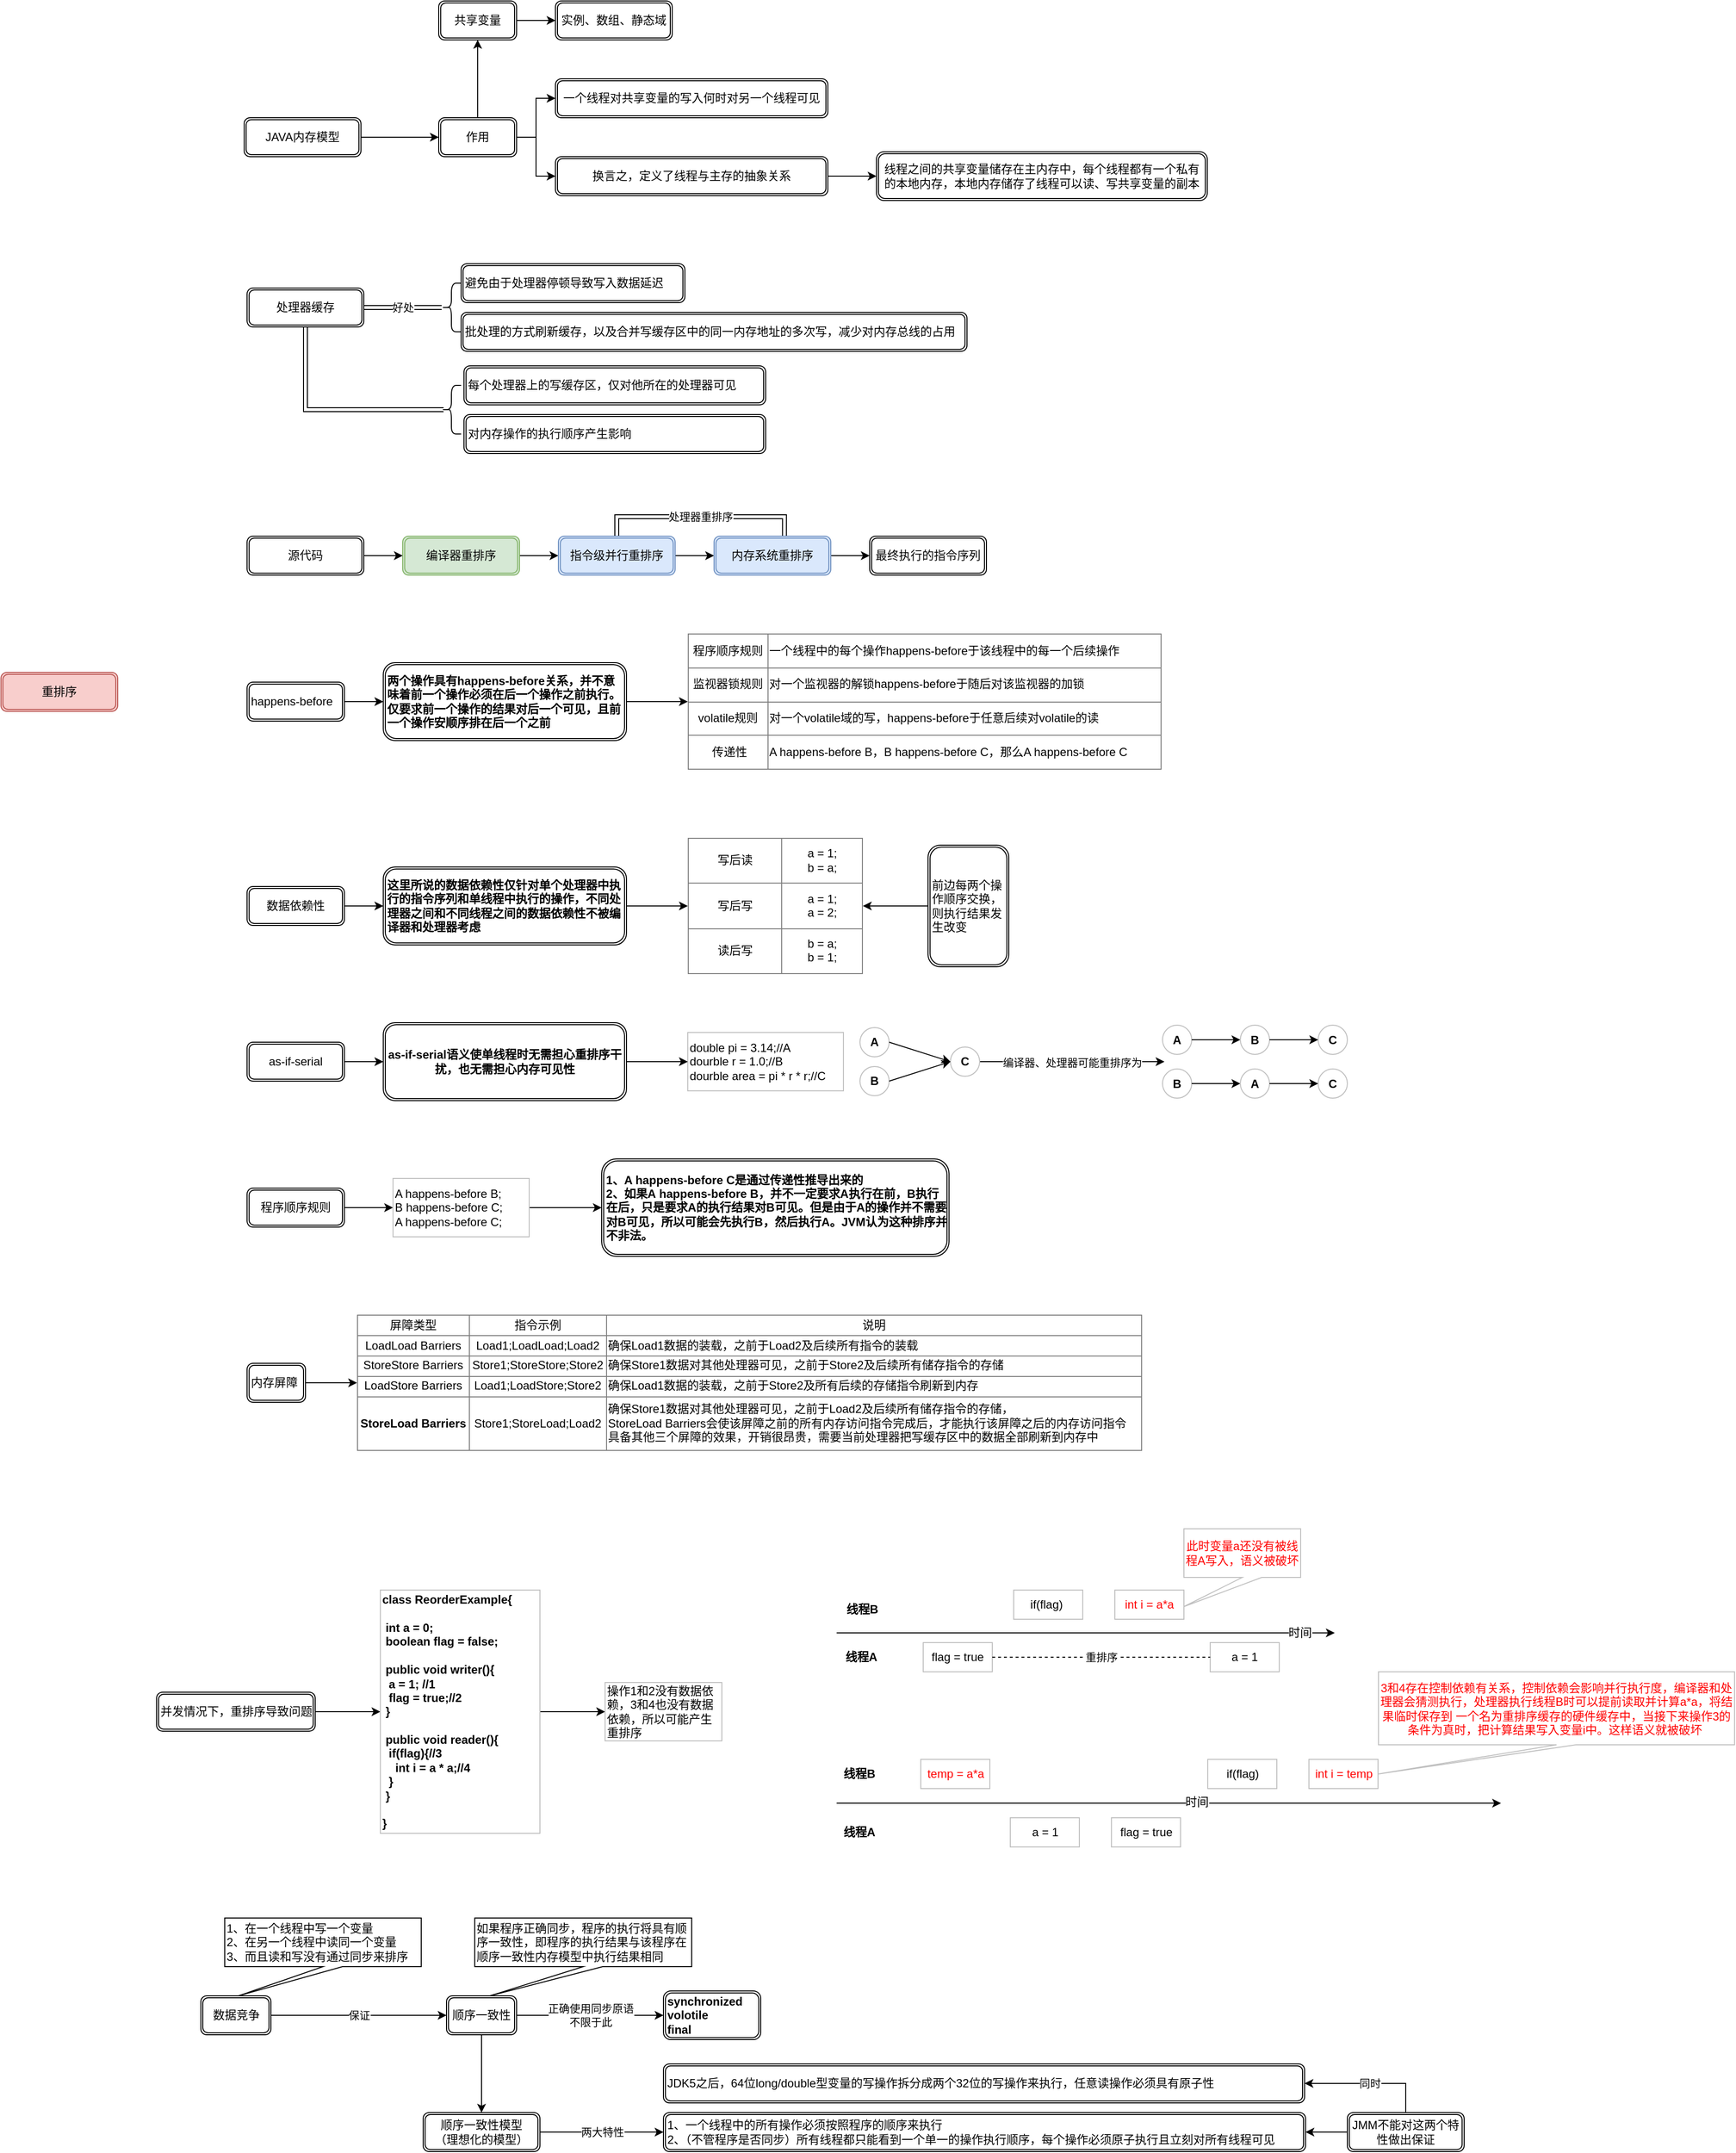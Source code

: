 <mxfile version="12.2.2" type="github" pages="1">
  <diagram id="X_woUP3ET1VslQlFR_BW" name="Page-1">
    <mxGraphModel dx="1851" dy="543" grid="1" gridSize="10" guides="1" tooltips="1" connect="1" arrows="1" fold="1" page="1" pageScale="1" pageWidth="827" pageHeight="1169" math="0" shadow="0">
      <root>
        <mxCell id="0"/>
        <mxCell id="1" parent="0"/>
        <mxCell id="INB0uB4eUvnYEFWTCzHM-9" value="" style="edgeStyle=orthogonalEdgeStyle;rounded=0;orthogonalLoop=1;jettySize=auto;html=1;" parent="1" source="INB0uB4eUvnYEFWTCzHM-3" target="INB0uB4eUvnYEFWTCzHM-5" edge="1">
          <mxGeometry relative="1" as="geometry"/>
        </mxCell>
        <mxCell id="INB0uB4eUvnYEFWTCzHM-3" value="&lt;span style=&quot;white-space: normal&quot;&gt;JAVA内存模型&lt;/span&gt;" style="shape=ext;double=1;rounded=1;whiteSpace=wrap;html=1;" parent="1" vertex="1">
          <mxGeometry x="160" y="280" width="120" height="40" as="geometry"/>
        </mxCell>
        <mxCell id="INB0uB4eUvnYEFWTCzHM-10" style="edgeStyle=orthogonalEdgeStyle;rounded=0;orthogonalLoop=1;jettySize=auto;html=1;exitX=1;exitY=0.5;exitDx=0;exitDy=0;" parent="1" source="INB0uB4eUvnYEFWTCzHM-5" target="INB0uB4eUvnYEFWTCzHM-6" edge="1">
          <mxGeometry relative="1" as="geometry"/>
        </mxCell>
        <mxCell id="INB0uB4eUvnYEFWTCzHM-11" style="edgeStyle=orthogonalEdgeStyle;rounded=0;orthogonalLoop=1;jettySize=auto;html=1;exitX=1;exitY=0.5;exitDx=0;exitDy=0;entryX=0;entryY=0.5;entryDx=0;entryDy=0;" parent="1" source="INB0uB4eUvnYEFWTCzHM-5" target="INB0uB4eUvnYEFWTCzHM-7" edge="1">
          <mxGeometry relative="1" as="geometry"/>
        </mxCell>
        <mxCell id="INB0uB4eUvnYEFWTCzHM-15" value="" style="edgeStyle=orthogonalEdgeStyle;rounded=0;orthogonalLoop=1;jettySize=auto;html=1;" parent="1" source="INB0uB4eUvnYEFWTCzHM-5" target="INB0uB4eUvnYEFWTCzHM-13" edge="1">
          <mxGeometry relative="1" as="geometry"/>
        </mxCell>
        <mxCell id="INB0uB4eUvnYEFWTCzHM-5" value="作用" style="shape=ext;double=1;rounded=1;whiteSpace=wrap;html=1;" parent="1" vertex="1">
          <mxGeometry x="360" y="280" width="80" height="40" as="geometry"/>
        </mxCell>
        <mxCell id="INB0uB4eUvnYEFWTCzHM-6" value="一个线程对共享变量的写入何时对另一个线程可见" style="shape=ext;double=1;rounded=1;whiteSpace=wrap;html=1;" parent="1" vertex="1">
          <mxGeometry x="480" y="240" width="280" height="40" as="geometry"/>
        </mxCell>
        <mxCell id="INB0uB4eUvnYEFWTCzHM-12" value="" style="edgeStyle=orthogonalEdgeStyle;rounded=0;orthogonalLoop=1;jettySize=auto;html=1;" parent="1" source="INB0uB4eUvnYEFWTCzHM-7" target="INB0uB4eUvnYEFWTCzHM-8" edge="1">
          <mxGeometry relative="1" as="geometry"/>
        </mxCell>
        <mxCell id="INB0uB4eUvnYEFWTCzHM-7" value="换言之，定义了线程与主存的抽象关系" style="shape=ext;double=1;rounded=1;whiteSpace=wrap;html=1;" parent="1" vertex="1">
          <mxGeometry x="480" y="320" width="280" height="40" as="geometry"/>
        </mxCell>
        <mxCell id="INB0uB4eUvnYEFWTCzHM-8" value="线程之间的共享变量储存在主内存中，每个线程都有一个私有的本地内存，本地内存储存了线程可以读、写共享变量的副本" style="shape=ext;double=1;rounded=1;whiteSpace=wrap;html=1;" parent="1" vertex="1">
          <mxGeometry x="810" y="315" width="340" height="50" as="geometry"/>
        </mxCell>
        <mxCell id="INB0uB4eUvnYEFWTCzHM-16" value="" style="edgeStyle=orthogonalEdgeStyle;rounded=0;orthogonalLoop=1;jettySize=auto;html=1;" parent="1" source="INB0uB4eUvnYEFWTCzHM-13" target="INB0uB4eUvnYEFWTCzHM-14" edge="1">
          <mxGeometry relative="1" as="geometry"/>
        </mxCell>
        <mxCell id="INB0uB4eUvnYEFWTCzHM-13" value="共享变量" style="shape=ext;double=1;rounded=1;whiteSpace=wrap;html=1;" parent="1" vertex="1">
          <mxGeometry x="360" y="160" width="80" height="40" as="geometry"/>
        </mxCell>
        <mxCell id="INB0uB4eUvnYEFWTCzHM-14" value="实例、数组、静态域" style="shape=ext;double=1;rounded=1;whiteSpace=wrap;html=1;" parent="1" vertex="1">
          <mxGeometry x="480" y="160" width="120" height="40" as="geometry"/>
        </mxCell>
        <mxCell id="INB0uB4eUvnYEFWTCzHM-17" value="重排序" style="shape=ext;double=1;rounded=1;whiteSpace=wrap;html=1;fillColor=#f8cecc;strokeColor=#b85450;" parent="1" vertex="1">
          <mxGeometry x="-90" y="850" width="120" height="40" as="geometry"/>
        </mxCell>
        <mxCell id="INB0uB4eUvnYEFWTCzHM-23" value="" style="edgeStyle=orthogonalEdgeStyle;rounded=0;orthogonalLoop=1;jettySize=auto;html=1;" parent="1" source="INB0uB4eUvnYEFWTCzHM-18" target="INB0uB4eUvnYEFWTCzHM-19" edge="1">
          <mxGeometry relative="1" as="geometry"/>
        </mxCell>
        <mxCell id="INB0uB4eUvnYEFWTCzHM-18" value="源代码" style="shape=ext;double=1;rounded=1;whiteSpace=wrap;html=1;" parent="1" vertex="1">
          <mxGeometry x="163" y="710" width="120" height="40" as="geometry"/>
        </mxCell>
        <mxCell id="INB0uB4eUvnYEFWTCzHM-24" value="" style="edgeStyle=orthogonalEdgeStyle;rounded=0;orthogonalLoop=1;jettySize=auto;html=1;" parent="1" source="INB0uB4eUvnYEFWTCzHM-19" target="INB0uB4eUvnYEFWTCzHM-20" edge="1">
          <mxGeometry relative="1" as="geometry"/>
        </mxCell>
        <mxCell id="INB0uB4eUvnYEFWTCzHM-19" value="编译器重排序" style="shape=ext;double=1;rounded=1;whiteSpace=wrap;html=1;fillColor=#d5e8d4;strokeColor=#82b366;" parent="1" vertex="1">
          <mxGeometry x="323" y="710" width="120" height="40" as="geometry"/>
        </mxCell>
        <mxCell id="INB0uB4eUvnYEFWTCzHM-25" value="" style="edgeStyle=orthogonalEdgeStyle;rounded=0;orthogonalLoop=1;jettySize=auto;html=1;" parent="1" source="INB0uB4eUvnYEFWTCzHM-20" target="INB0uB4eUvnYEFWTCzHM-21" edge="1">
          <mxGeometry relative="1" as="geometry"/>
        </mxCell>
        <mxCell id="INB0uB4eUvnYEFWTCzHM-27" value="处理器重排序" style="edgeStyle=orthogonalEdgeStyle;rounded=0;orthogonalLoop=1;jettySize=auto;html=1;exitX=0.5;exitY=0;exitDx=0;exitDy=0;entryX=0.603;entryY=-0.005;entryDx=0;entryDy=0;entryPerimeter=0;shape=link;" parent="1" source="INB0uB4eUvnYEFWTCzHM-20" target="INB0uB4eUvnYEFWTCzHM-21" edge="1">
          <mxGeometry relative="1" as="geometry"/>
        </mxCell>
        <mxCell id="INB0uB4eUvnYEFWTCzHM-20" value="指令级并行重排序" style="shape=ext;double=1;rounded=1;whiteSpace=wrap;html=1;fillColor=#dae8fc;strokeColor=#6c8ebf;" parent="1" vertex="1">
          <mxGeometry x="483" y="710" width="120" height="40" as="geometry"/>
        </mxCell>
        <mxCell id="INB0uB4eUvnYEFWTCzHM-26" value="" style="edgeStyle=orthogonalEdgeStyle;rounded=0;orthogonalLoop=1;jettySize=auto;html=1;" parent="1" source="INB0uB4eUvnYEFWTCzHM-21" target="INB0uB4eUvnYEFWTCzHM-22" edge="1">
          <mxGeometry relative="1" as="geometry"/>
        </mxCell>
        <mxCell id="INB0uB4eUvnYEFWTCzHM-21" value="内存系统重排序" style="shape=ext;double=1;rounded=1;whiteSpace=wrap;html=1;fillColor=#dae8fc;strokeColor=#6c8ebf;" parent="1" vertex="1">
          <mxGeometry x="643" y="710" width="120" height="40" as="geometry"/>
        </mxCell>
        <mxCell id="INB0uB4eUvnYEFWTCzHM-22" value="最终执行的指令序列" style="shape=ext;double=1;rounded=1;whiteSpace=wrap;html=1;" parent="1" vertex="1">
          <mxGeometry x="803" y="710" width="120" height="40" as="geometry"/>
        </mxCell>
        <mxCell id="INB0uB4eUvnYEFWTCzHM-42" style="edgeStyle=orthogonalEdgeStyle;shape=link;rounded=0;orthogonalLoop=1;jettySize=auto;html=1;entryX=0.1;entryY=0.5;entryDx=0;entryDy=0;entryPerimeter=0;" parent="1" source="INB0uB4eUvnYEFWTCzHM-28" target="INB0uB4eUvnYEFWTCzHM-41" edge="1">
          <mxGeometry relative="1" as="geometry">
            <Array as="points">
              <mxPoint x="223" y="580"/>
            </Array>
          </mxGeometry>
        </mxCell>
        <mxCell id="INB0uB4eUvnYEFWTCzHM-28" value="处理器缓存" style="shape=ext;double=1;rounded=1;whiteSpace=wrap;html=1;" parent="1" vertex="1">
          <mxGeometry x="163" y="455" width="120" height="40" as="geometry"/>
        </mxCell>
        <mxCell id="INB0uB4eUvnYEFWTCzHM-29" value="避免由于处理器停顿导致写入数据延迟" style="shape=ext;double=1;rounded=1;whiteSpace=wrap;html=1;align=left;" parent="1" vertex="1">
          <mxGeometry x="383" y="430" width="230" height="40" as="geometry"/>
        </mxCell>
        <mxCell id="INB0uB4eUvnYEFWTCzHM-30" value="批处理的方式刷新缓存，以及合并写缓存区中的同一内存地址的多次写，减少对内存总线的占用" style="shape=ext;double=1;rounded=1;whiteSpace=wrap;html=1;align=left;" parent="1" vertex="1">
          <mxGeometry x="383" y="480" width="520" height="40" as="geometry"/>
        </mxCell>
        <mxCell id="INB0uB4eUvnYEFWTCzHM-31" value="每个处理器上的写缓存区，仅对他所在的处理器可见" style="shape=ext;double=1;rounded=1;whiteSpace=wrap;html=1;align=left;" parent="1" vertex="1">
          <mxGeometry x="386" y="535" width="310" height="40" as="geometry"/>
        </mxCell>
        <mxCell id="INB0uB4eUvnYEFWTCzHM-32" value="对内存操作的执行顺序产生影响" style="shape=ext;double=1;rounded=1;whiteSpace=wrap;html=1;align=left;" parent="1" vertex="1">
          <mxGeometry x="386" y="585" width="310" height="40" as="geometry"/>
        </mxCell>
        <mxCell id="INB0uB4eUvnYEFWTCzHM-36" value="好处" style="edgeStyle=orthogonalEdgeStyle;shape=link;rounded=0;orthogonalLoop=1;jettySize=auto;html=1;exitX=1;exitY=0.5;exitDx=0;exitDy=0;" parent="1" source="INB0uB4eUvnYEFWTCzHM-28" target="INB0uB4eUvnYEFWTCzHM-35" edge="1">
          <mxGeometry relative="1" as="geometry">
            <mxPoint x="313" y="479" as="sourcePoint"/>
          </mxGeometry>
        </mxCell>
        <mxCell id="INB0uB4eUvnYEFWTCzHM-35" value="" style="shape=curlyBracket;whiteSpace=wrap;html=1;rounded=1;" parent="1" vertex="1">
          <mxGeometry x="363" y="450" width="20" height="50" as="geometry"/>
        </mxCell>
        <mxCell id="INB0uB4eUvnYEFWTCzHM-41" value="" style="shape=curlyBracket;whiteSpace=wrap;html=1;rounded=1;" parent="1" vertex="1">
          <mxGeometry x="363" y="555" width="20" height="50" as="geometry"/>
        </mxCell>
        <mxCell id="INB0uB4eUvnYEFWTCzHM-68" value="" style="edgeStyle=orthogonalEdgeStyle;rounded=0;orthogonalLoop=1;jettySize=auto;html=1;" parent="1" source="INB0uB4eUvnYEFWTCzHM-59" target="INB0uB4eUvnYEFWTCzHM-61" edge="1">
          <mxGeometry relative="1" as="geometry"/>
        </mxCell>
        <mxCell id="INB0uB4eUvnYEFWTCzHM-59" value="happens-before" style="shape=ext;double=1;rounded=1;whiteSpace=wrap;html=1;align=left;" parent="1" vertex="1">
          <mxGeometry x="163" y="860" width="100" height="40" as="geometry"/>
        </mxCell>
        <mxCell id="INB0uB4eUvnYEFWTCzHM-60" value="&lt;table border=&quot;1&quot; width=&quot;100%&quot; style=&quot;width: 100% ; height: 100% ; border-collapse: collapse&quot;&gt;&lt;tbody&gt;&lt;tr&gt;&lt;td align=&quot;center&quot;&gt;程序顺序规则&lt;/td&gt;&lt;td align=&quot;center&quot; style=&quot;text-align: left&quot;&gt;一个线程中的每个操作happens-before于该线程中的每一个后续操作&lt;/td&gt;&lt;/tr&gt;&lt;tr&gt;&lt;td align=&quot;center&quot;&gt;监视器锁规则&lt;/td&gt;&lt;td align=&quot;center&quot; style=&quot;text-align: left&quot;&gt;对一个监视器的解锁happens-before于随后对该监视器的加锁&lt;/td&gt;&lt;/tr&gt;&lt;tr&gt;&lt;td style=&quot;text-align: center&quot;&gt;volatile规则&lt;br&gt;&lt;/td&gt;&lt;td&gt;对一个volatile域的写，happens-before于任意后续对volatile的读&lt;/td&gt;&lt;/tr&gt;&lt;tr&gt;&lt;td align=&quot;center&quot;&gt;&amp;nbsp;传递性&lt;/td&gt;&lt;td align=&quot;center&quot; style=&quot;text-align: left&quot;&gt;A happens-before&amp;nbsp;B，B happens-before&amp;nbsp;C，那么A happens-before&amp;nbsp;C&lt;/td&gt;&lt;/tr&gt;&lt;/tbody&gt;&lt;/table&gt;" style="text;html=1;strokeColor=none;fillColor=none;overflow=fill;rounded=0;align=left;" parent="1" vertex="1">
          <mxGeometry x="616" y="810" width="487" height="140" as="geometry"/>
        </mxCell>
        <mxCell id="INB0uB4eUvnYEFWTCzHM-69" value="" style="edgeStyle=orthogonalEdgeStyle;rounded=0;orthogonalLoop=1;jettySize=auto;html=1;" parent="1" source="INB0uB4eUvnYEFWTCzHM-61" target="INB0uB4eUvnYEFWTCzHM-60" edge="1">
          <mxGeometry relative="1" as="geometry"/>
        </mxCell>
        <mxCell id="INB0uB4eUvnYEFWTCzHM-61" value="&lt;b&gt;两个操作具有happens-before关系，并不意味着前一个操作必须在后一个操作之前执行。仅要求前一个操作的结果对后一个可见，且前一个操作安顺序排在后一个之前&lt;span style=&quot;font-family: &amp;#34;helvetica&amp;#34; , &amp;#34;arial&amp;#34; , sans-serif ; font-size: 0px ; white-space: nowrap&quot;&gt;及%3CmxGraphModel%3E%3Croot%3E%3CmxCell%20id%3D%220%22%2F%3E%3CmxCell%20id%3D%221%22%20parent%3D%220%22%2F%3E%3CmxCell%20id%3D%222%22%20value%3D%22%E5%AF%B9%E5%86%85%E5%AD%98%E6%93%8D%E4%BD%9C%E7%9A%84%E6%89%A7%E8%A1%8C%E9%A1%BA%E5%BA%8F%E4%BA%A7%E7%94%9F%E5%BD%B1%E5%93%8D%22%20style%3D%22shape%3Dext%3Bdouble%3D1%3Brounded%3D1%3BwhiteSpace%3Dwrap%3Bhtml%3D1%3Balign%3Dleft%3B%22%20vertex%3D%221%22%20parent%3D%221%22%3E%3CmxGeometry%20x%3D%22583%22%20y%3D%22690%22%20width%3D%22310%22%20height%3D%2240%22%20as%3D%22geometry%22%2F%3E%3C%2FmxCell%3E%3C%2Froot%3E%3C%2FmxGraphModel%3&lt;/span&gt;&lt;/b&gt;" style="shape=ext;double=1;rounded=1;whiteSpace=wrap;html=1;align=left;" parent="1" vertex="1">
          <mxGeometry x="303" y="840" width="250" height="80" as="geometry"/>
        </mxCell>
        <mxCell id="INB0uB4eUvnYEFWTCzHM-70" value="" style="edgeStyle=orthogonalEdgeStyle;rounded=0;orthogonalLoop=1;jettySize=auto;html=1;" parent="1" source="INB0uB4eUvnYEFWTCzHM-62" target="INB0uB4eUvnYEFWTCzHM-66" edge="1">
          <mxGeometry relative="1" as="geometry"/>
        </mxCell>
        <mxCell id="INB0uB4eUvnYEFWTCzHM-62" value="数据依赖性" style="shape=ext;double=1;rounded=1;whiteSpace=wrap;html=1;align=center;" parent="1" vertex="1">
          <mxGeometry x="163" y="1070" width="100" height="40" as="geometry"/>
        </mxCell>
        <mxCell id="INB0uB4eUvnYEFWTCzHM-63" value="&lt;table border=&quot;1&quot; width=&quot;100%&quot; style=&quot;width: 100% ; height: 100% ; border-collapse: collapse&quot;&gt;&lt;tbody&gt;&lt;tr&gt;&lt;td align=&quot;center&quot;&gt;写后读&lt;/td&gt;&lt;td align=&quot;center&quot;&gt;a = 1;&lt;br&gt;b = a;&lt;/td&gt;&lt;/tr&gt;&lt;tr&gt;&lt;td align=&quot;center&quot;&gt;写后写&lt;/td&gt;&lt;td align=&quot;center&quot;&gt;a = 1;&lt;br&gt;a = 2;&lt;/td&gt;&lt;/tr&gt;&lt;tr&gt;&lt;td align=&quot;center&quot;&gt;读后写&lt;/td&gt;&lt;td align=&quot;center&quot;&gt;b = a;&lt;br&gt;b = 1;&lt;/td&gt;&lt;/tr&gt;&lt;/tbody&gt;&lt;/table&gt;" style="text;html=1;strokeColor=none;fillColor=none;overflow=fill;rounded=0;align=center;" parent="1" vertex="1">
          <mxGeometry x="616" y="1020" width="180" height="140" as="geometry"/>
        </mxCell>
        <mxCell id="INB0uB4eUvnYEFWTCzHM-72" value="" style="edgeStyle=orthogonalEdgeStyle;rounded=0;orthogonalLoop=1;jettySize=auto;html=1;" parent="1" source="INB0uB4eUvnYEFWTCzHM-64" target="INB0uB4eUvnYEFWTCzHM-63" edge="1">
          <mxGeometry relative="1" as="geometry"/>
        </mxCell>
        <mxCell id="INB0uB4eUvnYEFWTCzHM-64" value="&lt;span style=&quot;font-weight: normal&quot;&gt;前边每两个操作顺序交换，则执行结果发生改变&lt;/span&gt;" style="shape=ext;double=1;rounded=1;whiteSpace=wrap;html=1;align=left;fontStyle=1" parent="1" vertex="1">
          <mxGeometry x="863" y="1027.5" width="83" height="125" as="geometry"/>
        </mxCell>
        <mxCell id="INB0uB4eUvnYEFWTCzHM-71" value="" style="edgeStyle=orthogonalEdgeStyle;rounded=0;orthogonalLoop=1;jettySize=auto;html=1;" parent="1" source="INB0uB4eUvnYEFWTCzHM-66" target="INB0uB4eUvnYEFWTCzHM-63" edge="1">
          <mxGeometry relative="1" as="geometry"/>
        </mxCell>
        <mxCell id="INB0uB4eUvnYEFWTCzHM-66" value="&lt;b&gt;这里所说的数据依赖性仅针对单个处理器中执行的指令序列和单线程中执行的操作，不同处理器之间和不同线程之间的数据依赖性不被编译器和处理器考虑&lt;/b&gt;" style="shape=ext;double=1;rounded=1;whiteSpace=wrap;html=1;align=left;" parent="1" vertex="1">
          <mxGeometry x="303" y="1050" width="250" height="80" as="geometry"/>
        </mxCell>
        <mxCell id="INB0uB4eUvnYEFWTCzHM-99" value="" style="edgeStyle=orthogonalEdgeStyle;rounded=0;orthogonalLoop=1;jettySize=auto;html=1;" parent="1" source="INB0uB4eUvnYEFWTCzHM-73" target="INB0uB4eUvnYEFWTCzHM-95" edge="1">
          <mxGeometry relative="1" as="geometry"/>
        </mxCell>
        <mxCell id="INB0uB4eUvnYEFWTCzHM-73" value="as-if-serial" style="shape=ext;double=1;rounded=1;whiteSpace=wrap;html=1;align=center;" parent="1" vertex="1">
          <mxGeometry x="163" y="1230" width="100" height="40" as="geometry"/>
        </mxCell>
        <mxCell id="INB0uB4eUvnYEFWTCzHM-74" value="double pi = 3.14;//A&lt;br&gt;dourble r = 1.0;//B&lt;br&gt;dourble area = pi * r * r;//C" style="rounded=0;whiteSpace=wrap;html=1;strokeColor=#c0c0c0;gradientColor=none;align=left;" parent="1" vertex="1">
          <mxGeometry x="616" y="1220" width="160" height="60" as="geometry"/>
        </mxCell>
        <mxCell id="INB0uB4eUvnYEFWTCzHM-76" value="&lt;b&gt;A&lt;/b&gt;" style="ellipse;whiteSpace=wrap;html=1;aspect=fixed;rounded=0;strokeColor=#c0c0c0;gradientColor=none;align=center;" parent="1" vertex="1">
          <mxGeometry x="793" y="1215" width="30" height="30" as="geometry"/>
        </mxCell>
        <mxCell id="INB0uB4eUvnYEFWTCzHM-79" value="&lt;b&gt;B&lt;/b&gt;" style="ellipse;whiteSpace=wrap;html=1;aspect=fixed;rounded=0;strokeColor=#c0c0c0;gradientColor=none;align=center;" parent="1" vertex="1">
          <mxGeometry x="793" y="1255" width="30" height="30" as="geometry"/>
        </mxCell>
        <mxCell id="INB0uB4eUvnYEFWTCzHM-94" value="编译器、处理器可能重排序为" style="edgeStyle=orthogonalEdgeStyle;rounded=0;orthogonalLoop=1;jettySize=auto;html=1;" parent="1" source="INB0uB4eUvnYEFWTCzHM-80" edge="1">
          <mxGeometry relative="1" as="geometry">
            <mxPoint x="1106" y="1250" as="targetPoint"/>
          </mxGeometry>
        </mxCell>
        <mxCell id="INB0uB4eUvnYEFWTCzHM-80" value="&lt;b&gt;C&lt;/b&gt;" style="ellipse;whiteSpace=wrap;html=1;aspect=fixed;rounded=0;strokeColor=#c0c0c0;gradientColor=none;align=center;" parent="1" vertex="1">
          <mxGeometry x="886" y="1235" width="30" height="30" as="geometry"/>
        </mxCell>
        <mxCell id="INB0uB4eUvnYEFWTCzHM-82" value="" style="endArrow=classic;html=1;exitX=1;exitY=0.5;exitDx=0;exitDy=0;entryX=0;entryY=0.5;entryDx=0;entryDy=0;" parent="1" source="INB0uB4eUvnYEFWTCzHM-76" target="INB0uB4eUvnYEFWTCzHM-80" edge="1">
          <mxGeometry width="50" height="50" relative="1" as="geometry">
            <mxPoint x="846" y="1380" as="sourcePoint"/>
            <mxPoint x="896" y="1330" as="targetPoint"/>
          </mxGeometry>
        </mxCell>
        <mxCell id="INB0uB4eUvnYEFWTCzHM-83" value="" style="endArrow=classic;html=1;exitX=1;exitY=0.5;exitDx=0;exitDy=0;entryX=0;entryY=0.5;entryDx=0;entryDy=0;" parent="1" source="INB0uB4eUvnYEFWTCzHM-79" target="INB0uB4eUvnYEFWTCzHM-80" edge="1">
          <mxGeometry width="50" height="50" relative="1" as="geometry">
            <mxPoint x="828.607" y="1235.607" as="sourcePoint"/>
            <mxPoint x="879" y="1260" as="targetPoint"/>
          </mxGeometry>
        </mxCell>
        <mxCell id="INB0uB4eUvnYEFWTCzHM-84" value="&lt;b&gt;A&lt;/b&gt;" style="ellipse;whiteSpace=wrap;html=1;aspect=fixed;rounded=0;strokeColor=#c0c0c0;gradientColor=none;align=center;" parent="1" vertex="1">
          <mxGeometry x="1104" y="1212.5" width="30" height="30" as="geometry"/>
        </mxCell>
        <mxCell id="INB0uB4eUvnYEFWTCzHM-85" value="" style="endArrow=classic;html=1;exitX=1;exitY=0.5;exitDx=0;exitDy=0;entryX=0;entryY=0.5;entryDx=0;entryDy=0;" parent="1" source="INB0uB4eUvnYEFWTCzHM-84" target="INB0uB4eUvnYEFWTCzHM-86" edge="1">
          <mxGeometry width="50" height="50" relative="1" as="geometry">
            <mxPoint x="1157" y="1377.5" as="sourcePoint"/>
            <mxPoint x="1197" y="1247.5" as="targetPoint"/>
          </mxGeometry>
        </mxCell>
        <mxCell id="INB0uB4eUvnYEFWTCzHM-86" value="&lt;b&gt;B&lt;/b&gt;" style="ellipse;whiteSpace=wrap;html=1;aspect=fixed;rounded=0;strokeColor=#c0c0c0;gradientColor=none;align=center;" parent="1" vertex="1">
          <mxGeometry x="1184" y="1212.5" width="30" height="30" as="geometry"/>
        </mxCell>
        <mxCell id="INB0uB4eUvnYEFWTCzHM-87" value="&lt;b&gt;C&lt;/b&gt;" style="ellipse;whiteSpace=wrap;html=1;aspect=fixed;rounded=0;strokeColor=#c0c0c0;gradientColor=none;align=center;" parent="1" vertex="1">
          <mxGeometry x="1264" y="1212.5" width="30" height="30" as="geometry"/>
        </mxCell>
        <mxCell id="INB0uB4eUvnYEFWTCzHM-88" value="" style="endArrow=classic;html=1;exitX=1;exitY=0.5;exitDx=0;exitDy=0;entryX=0;entryY=0.5;entryDx=0;entryDy=0;" parent="1" source="INB0uB4eUvnYEFWTCzHM-86" target="INB0uB4eUvnYEFWTCzHM-87" edge="1">
          <mxGeometry width="50" height="50" relative="1" as="geometry">
            <mxPoint x="1144" y="1237.5" as="sourcePoint"/>
            <mxPoint x="1194" y="1237.5" as="targetPoint"/>
          </mxGeometry>
        </mxCell>
        <mxCell id="INB0uB4eUvnYEFWTCzHM-89" value="&lt;b&gt;B&lt;/b&gt;" style="ellipse;whiteSpace=wrap;html=1;aspect=fixed;rounded=0;strokeColor=#c0c0c0;gradientColor=none;align=center;" parent="1" vertex="1">
          <mxGeometry x="1104" y="1257.5" width="30" height="30" as="geometry"/>
        </mxCell>
        <mxCell id="INB0uB4eUvnYEFWTCzHM-90" value="" style="endArrow=classic;html=1;exitX=1;exitY=0.5;exitDx=0;exitDy=0;entryX=0;entryY=0.5;entryDx=0;entryDy=0;" parent="1" source="INB0uB4eUvnYEFWTCzHM-89" target="INB0uB4eUvnYEFWTCzHM-91" edge="1">
          <mxGeometry width="50" height="50" relative="1" as="geometry">
            <mxPoint x="1157" y="1422.5" as="sourcePoint"/>
            <mxPoint x="1197" y="1292.5" as="targetPoint"/>
          </mxGeometry>
        </mxCell>
        <mxCell id="INB0uB4eUvnYEFWTCzHM-91" value="&lt;b&gt;A&lt;/b&gt;" style="ellipse;whiteSpace=wrap;html=1;aspect=fixed;rounded=0;strokeColor=#c0c0c0;gradientColor=none;align=center;" parent="1" vertex="1">
          <mxGeometry x="1184" y="1257.5" width="30" height="30" as="geometry"/>
        </mxCell>
        <mxCell id="INB0uB4eUvnYEFWTCzHM-92" value="&lt;b&gt;C&lt;/b&gt;" style="ellipse;whiteSpace=wrap;html=1;aspect=fixed;rounded=0;strokeColor=#c0c0c0;gradientColor=none;align=center;" parent="1" vertex="1">
          <mxGeometry x="1264" y="1257.5" width="30" height="30" as="geometry"/>
        </mxCell>
        <mxCell id="INB0uB4eUvnYEFWTCzHM-93" value="" style="endArrow=classic;html=1;exitX=1;exitY=0.5;exitDx=0;exitDy=0;entryX=0;entryY=0.5;entryDx=0;entryDy=0;" parent="1" source="INB0uB4eUvnYEFWTCzHM-91" target="INB0uB4eUvnYEFWTCzHM-92" edge="1">
          <mxGeometry width="50" height="50" relative="1" as="geometry">
            <mxPoint x="1144" y="1282.5" as="sourcePoint"/>
            <mxPoint x="1194" y="1282.5" as="targetPoint"/>
          </mxGeometry>
        </mxCell>
        <mxCell id="INB0uB4eUvnYEFWTCzHM-100" value="" style="edgeStyle=orthogonalEdgeStyle;rounded=0;orthogonalLoop=1;jettySize=auto;html=1;" parent="1" source="INB0uB4eUvnYEFWTCzHM-95" target="INB0uB4eUvnYEFWTCzHM-74" edge="1">
          <mxGeometry relative="1" as="geometry"/>
        </mxCell>
        <mxCell id="INB0uB4eUvnYEFWTCzHM-95" value="&lt;b&gt;as-if-serial语义使单线程时无需担心重排序干扰，也无需担心内存可见性&lt;/b&gt;" style="shape=ext;double=1;rounded=1;whiteSpace=wrap;html=1;align=center;" parent="1" vertex="1">
          <mxGeometry x="303" y="1210" width="250" height="80" as="geometry"/>
        </mxCell>
        <mxCell id="INB0uB4eUvnYEFWTCzHM-101" value="" style="edgeStyle=orthogonalEdgeStyle;rounded=0;orthogonalLoop=1;jettySize=auto;html=1;" parent="1" source="INB0uB4eUvnYEFWTCzHM-96" target="INB0uB4eUvnYEFWTCzHM-97" edge="1">
          <mxGeometry relative="1" as="geometry"/>
        </mxCell>
        <mxCell id="INB0uB4eUvnYEFWTCzHM-96" value="程序顺序规则" style="shape=ext;double=1;rounded=1;whiteSpace=wrap;html=1;align=center;" parent="1" vertex="1">
          <mxGeometry x="163" y="1380" width="100" height="40" as="geometry"/>
        </mxCell>
        <mxCell id="INB0uB4eUvnYEFWTCzHM-102" value="" style="edgeStyle=orthogonalEdgeStyle;rounded=0;orthogonalLoop=1;jettySize=auto;html=1;" parent="1" source="INB0uB4eUvnYEFWTCzHM-97" target="INB0uB4eUvnYEFWTCzHM-98" edge="1">
          <mxGeometry relative="1" as="geometry"/>
        </mxCell>
        <mxCell id="INB0uB4eUvnYEFWTCzHM-97" value="A happens-before B;&lt;br&gt;B happens-before C;&lt;br&gt;A happens-before C;" style="rounded=0;whiteSpace=wrap;html=1;strokeColor=#c0c0c0;gradientColor=none;align=left;" parent="1" vertex="1">
          <mxGeometry x="313" y="1370" width="140" height="60" as="geometry"/>
        </mxCell>
        <mxCell id="INB0uB4eUvnYEFWTCzHM-98" value="&lt;b&gt;1、A happens-before C是通过传递性推导出来的&lt;br&gt;2、如果A&amp;nbsp;happens-before&amp;nbsp;B，并不一定要求A执行在前，B执行在后，只是要求A的执行结果对B可见。但是由于A的操作并不需要对B可见，所以可能会先执行B，然后执行A。JVM认为这种排序并不非法。&lt;/b&gt;&lt;span style=&quot;font-family: &amp;#34;helvetica&amp;#34; , &amp;#34;arial&amp;#34; , sans-serif ; font-size: 0px ; white-space: nowrap&quot;&gt;2、%3CmxGraphModel%3E%3Croot%3E%3CmxCell%20id%3D%220%22%2F%3E%3CmxCell%20id%3D%221%22%20parent%3D%220%22%2F%3E%3CmxCell%20id%3D%222%22%20value%3D%22%26lt%3Bb%26gt%3Bas-if-serial%E8%AF%AD%E4%B9%89%E4%BD%BF%E5%8D%95%E7%BA%BF%E7%A8%8B%E6%97%B6%E6%97%A0%E9%9C%80%E6%8B%85%E5%BF%83%E9%87%8D%E6%8E%92%E5%BA%8F%E5%B9%B2%E6%89%B0%EF%BC%8C%E4%B9%9F%E6%97%A0%E9%9C%80%E6%8B%85%E5%BF%83%E5%86%85%E5%AD%98%E5%8F%AF%E8%A7%81%E6%80%A7%26lt%3B%2Fb%26gt%3B%22%20style%3D%22shape%3Dext%3Bdouble%3D1%3Brounded%3D1%3BwhiteSpace%3Dwrap%3Bhtml%3D1%3Balign%3Dcenter%3B%22%20vertex%3D%221%22%20parent%3D%221%22%3E%3CmxGeometry%20x%3D%22590%22%20y%3D%221385%22%20width%3D%22250%22%20height%3D%2280%22%20as%3D%22geometry%22%2F%3E%3C%2FmxCell%3E%3C%2Froot%3E%3C%2FmxGraphModel%3E&lt;/span&gt;" style="shape=ext;double=1;rounded=1;whiteSpace=wrap;html=1;align=left;" parent="1" vertex="1">
          <mxGeometry x="527.5" y="1350" width="357" height="100" as="geometry"/>
        </mxCell>
        <mxCell id="INB0uB4eUvnYEFWTCzHM-103" value="" style="edgeStyle=orthogonalEdgeStyle;rounded=0;orthogonalLoop=1;jettySize=auto;html=1;" parent="1" source="INB0uB4eUvnYEFWTCzHM-104" target="INB0uB4eUvnYEFWTCzHM-105" edge="1">
          <mxGeometry relative="1" as="geometry"/>
        </mxCell>
        <mxCell id="INB0uB4eUvnYEFWTCzHM-104" value="内存屏障" style="shape=ext;double=1;rounded=1;whiteSpace=wrap;html=1;align=left;" parent="1" vertex="1">
          <mxGeometry x="163" y="1560" width="60" height="40" as="geometry"/>
        </mxCell>
        <mxCell id="INB0uB4eUvnYEFWTCzHM-105" value="&lt;table border=&quot;1&quot; width=&quot;100%&quot; style=&quot;width: 100% ; height: 100% ; border-collapse: collapse&quot;&gt;&lt;tbody&gt;&lt;tr&gt;&lt;td align=&quot;center&quot;&gt;屏障类型&lt;/td&gt;&lt;td align=&quot;center&quot;&gt;指令示例&lt;/td&gt;&lt;td align=&quot;center&quot;&gt;说明&lt;/td&gt;&lt;/tr&gt;&lt;tr&gt;&lt;td align=&quot;center&quot;&gt;LoadLoad Barriers&lt;/td&gt;&lt;td align=&quot;center&quot;&gt;Load1;LoadLoad;Load2&lt;br&gt;&lt;/td&gt;&lt;td align=&quot;center&quot; style=&quot;text-align: left&quot;&gt;确保Load1数据的装载，之前于Load2及后续所有指令的装载&lt;/td&gt;&lt;/tr&gt;&lt;tr&gt;&lt;td align=&quot;center&quot;&gt;StoreStore Barriers&lt;/td&gt;&lt;td align=&quot;center&quot;&gt;Store1;StoreStore;Store2&lt;br&gt;&lt;/td&gt;&lt;td align=&quot;center&quot; style=&quot;text-align: left&quot;&gt;确保Store1数据对其他处理器可见，之前于Store2及后续所有储存指令的存储&lt;/td&gt;&lt;/tr&gt;&lt;tr&gt;&lt;td style=&quot;text-align: center&quot;&gt;LoadStore Barriers&lt;br&gt;&lt;/td&gt;&lt;td style=&quot;text-align: center&quot;&gt;Load1;LoadStore;Store2&lt;br&gt;&lt;/td&gt;&lt;td&gt;确保Load1数据的装载，之前于Store2及所有后续的存储指令刷新到内存&lt;/td&gt;&lt;/tr&gt;&lt;tr&gt;&lt;td style=&quot;text-align: center&quot;&gt;&lt;b&gt;StoreLoad&amp;nbsp;Barriers&lt;br&gt;&lt;/b&gt;&lt;/td&gt;&lt;td style=&quot;text-align: center&quot;&gt;Store1;StoreLoad;Load2&lt;br&gt;&lt;/td&gt;&lt;td&gt;确保Store1数据对其他处理器可见，之前于Load2及后续所有储存指令的存储，&lt;br&gt;StoreLoad Barriers会使该屏障之前的所有内存访问指令完成后，才能执行该屏障之后的内存访问指令&lt;br&gt;具备其他三个屏障的效果，开销很昂贵，需要当前处理器把写缓存区中的数据全部刷新到内存中&lt;/td&gt;&lt;/tr&gt;&lt;/tbody&gt;&lt;/table&gt;" style="text;html=1;strokeColor=none;fillColor=none;overflow=fill;rounded=0;align=left;" parent="1" vertex="1">
          <mxGeometry x="276" y="1510" width="807" height="140" as="geometry"/>
        </mxCell>
        <mxCell id="INB0uB4eUvnYEFWTCzHM-135" value="" style="edgeStyle=orthogonalEdgeStyle;rounded=0;orthogonalLoop=1;jettySize=auto;html=1;fontColor=#FF0000;" parent="1" source="INB0uB4eUvnYEFWTCzHM-107" target="INB0uB4eUvnYEFWTCzHM-108" edge="1">
          <mxGeometry relative="1" as="geometry"/>
        </mxCell>
        <mxCell id="INB0uB4eUvnYEFWTCzHM-107" value="并发情况下，重排序导致问题" style="shape=ext;double=1;rounded=1;whiteSpace=wrap;html=1;align=left;" parent="1" vertex="1">
          <mxGeometry x="70" y="1898" width="163" height="40" as="geometry"/>
        </mxCell>
        <mxCell id="INB0uB4eUvnYEFWTCzHM-136" value="" style="edgeStyle=orthogonalEdgeStyle;rounded=0;orthogonalLoop=1;jettySize=auto;html=1;fontColor=#FF0000;" parent="1" source="INB0uB4eUvnYEFWTCzHM-108" target="INB0uB4eUvnYEFWTCzHM-112" edge="1">
          <mxGeometry relative="1" as="geometry"/>
        </mxCell>
        <mxCell id="INB0uB4eUvnYEFWTCzHM-108" value="class ReorderExample{&lt;br&gt;&lt;br&gt;&amp;nbsp;int a = 0;&lt;br&gt;&amp;nbsp;boolean flag = false;&lt;br&gt;&lt;br&gt;&amp;nbsp;public void writer(){&lt;br&gt;&amp;nbsp; a = 1; //1&lt;br&gt;&amp;nbsp; flag = true;//2&lt;br&gt;&amp;nbsp;}&lt;br&gt;&lt;br&gt;&amp;nbsp;public void reader(){&lt;br&gt;&amp;nbsp; if(flag){//3&lt;br&gt;&amp;nbsp; &amp;nbsp; int i = a * a;//4&lt;br&gt;&amp;nbsp; }&lt;br&gt;&amp;nbsp;}&lt;br&gt;&lt;br&gt;}" style="rounded=0;whiteSpace=wrap;html=1;strokeColor=#c0c0c0;gradientColor=none;align=left;fontStyle=1" parent="1" vertex="1">
          <mxGeometry x="300" y="1793" width="164" height="250" as="geometry"/>
        </mxCell>
        <mxCell id="INB0uB4eUvnYEFWTCzHM-112" value="&lt;span style=&quot;text-align: center ; white-space: normal&quot;&gt;操作1和2没有数据依赖，3和4也没有数据依赖，所以可能产生重排序&lt;/span&gt;" style="rounded=0;whiteSpace=wrap;html=1;strokeColor=#c0c0c0;gradientColor=none;align=left;" parent="1" vertex="1">
          <mxGeometry x="531" y="1888" width="120" height="60" as="geometry"/>
        </mxCell>
        <mxCell id="INB0uB4eUvnYEFWTCzHM-113" value="" style="endArrow=classic;html=1;" parent="1" edge="1">
          <mxGeometry width="50" height="50" relative="1" as="geometry">
            <mxPoint x="769" y="1837" as="sourcePoint"/>
            <mxPoint x="1281" y="1837" as="targetPoint"/>
          </mxGeometry>
        </mxCell>
        <mxCell id="INB0uB4eUvnYEFWTCzHM-114" value="时间" style="text;html=1;resizable=0;points=[];align=center;verticalAlign=middle;labelBackgroundColor=#ffffff;" parent="INB0uB4eUvnYEFWTCzHM-113" vertex="1" connectable="0">
          <mxGeometry x="0.084" y="1" relative="1" as="geometry">
            <mxPoint x="198.5" y="1" as="offset"/>
          </mxGeometry>
        </mxCell>
        <mxCell id="INB0uB4eUvnYEFWTCzHM-115" value="flag =&amp;nbsp;true" style="rounded=0;whiteSpace=wrap;html=1;strokeColor=#c0c0c0;gradientColor=none;align=center;" parent="1" vertex="1">
          <mxGeometry x="858" y="1847" width="71" height="30" as="geometry"/>
        </mxCell>
        <mxCell id="INB0uB4eUvnYEFWTCzHM-116" value="if(flag)&amp;nbsp;" style="rounded=0;whiteSpace=wrap;html=1;strokeColor=#c0c0c0;gradientColor=none;align=center;" parent="1" vertex="1">
          <mxGeometry x="951" y="1793" width="71" height="30" as="geometry"/>
        </mxCell>
        <mxCell id="INB0uB4eUvnYEFWTCzHM-117" value="&lt;b&gt;线程A&lt;/b&gt;" style="text;html=1;resizable=0;autosize=1;align=center;verticalAlign=middle;points=[];fillColor=none;strokeColor=none;rounded=0;" parent="1" vertex="1">
          <mxGeometry x="769" y="1852" width="50" height="20" as="geometry"/>
        </mxCell>
        <mxCell id="INB0uB4eUvnYEFWTCzHM-118" value="&lt;b&gt;线程B&lt;/b&gt;" style="text;html=1;resizable=0;autosize=1;align=center;verticalAlign=middle;points=[];fillColor=none;strokeColor=none;rounded=0;" parent="1" vertex="1">
          <mxGeometry x="770" y="1803" width="50" height="20" as="geometry"/>
        </mxCell>
        <mxCell id="INB0uB4eUvnYEFWTCzHM-119" value="int i = a*a" style="rounded=0;whiteSpace=wrap;html=1;strokeColor=#c0c0c0;gradientColor=none;align=center;fontColor=#FF0000;" parent="1" vertex="1">
          <mxGeometry x="1055" y="1793" width="71" height="30" as="geometry"/>
        </mxCell>
        <mxCell id="INB0uB4eUvnYEFWTCzHM-120" value="a = 1" style="rounded=0;whiteSpace=wrap;html=1;strokeColor=#c0c0c0;gradientColor=none;align=center;" parent="1" vertex="1">
          <mxGeometry x="1153" y="1847" width="71" height="30" as="geometry"/>
        </mxCell>
        <mxCell id="INB0uB4eUvnYEFWTCzHM-122" value="此时变量a还没有被线程A写入，语义被破坏" style="shape=callout;whiteSpace=wrap;html=1;perimeter=calloutPerimeter;rounded=0;strokeColor=#c0c0c0;gradientColor=none;fontColor=#FF0000;align=center;rotation=0;position2=0;" parent="1" vertex="1">
          <mxGeometry x="1126" y="1730" width="120" height="80" as="geometry"/>
        </mxCell>
        <mxCell id="INB0uB4eUvnYEFWTCzHM-123" value="&lt;font color=&quot;#000000&quot;&gt;重排序&lt;/font&gt;" style="endArrow=none;dashed=1;html=1;fontColor=#FF0000;entryX=0;entryY=0.5;entryDx=0;entryDy=0;exitX=1;exitY=0.5;exitDx=0;exitDy=0;" parent="1" source="INB0uB4eUvnYEFWTCzHM-115" target="INB0uB4eUvnYEFWTCzHM-120" edge="1">
          <mxGeometry width="50" height="50" relative="1" as="geometry">
            <mxPoint x="334" y="2097" as="sourcePoint"/>
            <mxPoint x="384" y="2047" as="targetPoint"/>
          </mxGeometry>
        </mxCell>
        <mxCell id="INB0uB4eUvnYEFWTCzHM-124" value="" style="endArrow=classic;html=1;" parent="1" edge="1">
          <mxGeometry width="50" height="50" relative="1" as="geometry">
            <mxPoint x="769" y="2012" as="sourcePoint"/>
            <mxPoint x="1451.941" y="2012" as="targetPoint"/>
          </mxGeometry>
        </mxCell>
        <mxCell id="INB0uB4eUvnYEFWTCzHM-125" value="时间" style="text;html=1;resizable=0;points=[];align=center;verticalAlign=middle;labelBackgroundColor=#ffffff;" parent="INB0uB4eUvnYEFWTCzHM-124" vertex="1" connectable="0">
          <mxGeometry x="0.084" y="1" relative="1" as="geometry">
            <mxPoint as="offset"/>
          </mxGeometry>
        </mxCell>
        <mxCell id="INB0uB4eUvnYEFWTCzHM-126" value="flag =&amp;nbsp;true" style="rounded=0;whiteSpace=wrap;html=1;strokeColor=#c0c0c0;gradientColor=none;align=center;" parent="1" vertex="1">
          <mxGeometry x="1051.5" y="2027" width="71" height="30" as="geometry"/>
        </mxCell>
        <mxCell id="INB0uB4eUvnYEFWTCzHM-127" value="temp = a*a" style="rounded=0;whiteSpace=wrap;html=1;strokeColor=#c0c0c0;gradientColor=none;align=center;fontColor=#FF0000;" parent="1" vertex="1">
          <mxGeometry x="855.5" y="1967" width="71" height="30" as="geometry"/>
        </mxCell>
        <mxCell id="INB0uB4eUvnYEFWTCzHM-128" value="&lt;b&gt;线程A&lt;/b&gt;" style="text;html=1;resizable=0;autosize=1;align=center;verticalAlign=middle;points=[];fillColor=none;strokeColor=none;rounded=0;" parent="1" vertex="1">
          <mxGeometry x="766.5" y="2032" width="50" height="20" as="geometry"/>
        </mxCell>
        <mxCell id="INB0uB4eUvnYEFWTCzHM-129" value="&lt;b&gt;线程B&lt;/b&gt;" style="text;html=1;resizable=0;autosize=1;align=center;verticalAlign=middle;points=[];fillColor=none;strokeColor=none;rounded=0;" parent="1" vertex="1">
          <mxGeometry x="766.5" y="1972" width="50" height="20" as="geometry"/>
        </mxCell>
        <mxCell id="INB0uB4eUvnYEFWTCzHM-130" value="if(flag)" style="rounded=0;whiteSpace=wrap;html=1;strokeColor=#c0c0c0;gradientColor=none;align=center;fontColor=#000000;" parent="1" vertex="1">
          <mxGeometry x="1150.5" y="1967" width="71" height="30" as="geometry"/>
        </mxCell>
        <mxCell id="INB0uB4eUvnYEFWTCzHM-131" value="a = 1" style="rounded=0;whiteSpace=wrap;html=1;strokeColor=#c0c0c0;gradientColor=none;align=center;" parent="1" vertex="1">
          <mxGeometry x="947.5" y="2027" width="71" height="30" as="geometry"/>
        </mxCell>
        <mxCell id="INB0uB4eUvnYEFWTCzHM-132" value="3和4存在控制依赖有关系，控制依赖会影响并行执行度，编译器和处理器会猜测执行，处理器执行线程B时可以提前读取并计算a*a，将结果临时保存到&amp;nbsp;一个名为重排序缓存的硬件缓存中，当接下来操作3的条件为真时，把计算结果写入变量i中。这样语义就被破坏&amp;nbsp;" style="shape=callout;whiteSpace=wrap;html=1;perimeter=calloutPerimeter;rounded=0;strokeColor=#c0c0c0;gradientColor=none;fontColor=#FF0000;align=center;rotation=0;position2=0;" parent="1" vertex="1">
          <mxGeometry x="1326" y="1877" width="366" height="105" as="geometry"/>
        </mxCell>
        <mxCell id="INB0uB4eUvnYEFWTCzHM-134" value="int i = temp" style="rounded=0;whiteSpace=wrap;html=1;strokeColor=#c0c0c0;gradientColor=none;align=center;fontColor=#FF0000;" parent="1" vertex="1">
          <mxGeometry x="1254.5" y="1967" width="71" height="30" as="geometry"/>
        </mxCell>
        <mxCell id="wCdLnSLt7X3HPlVgGk0f-5" value="保证" style="edgeStyle=orthogonalEdgeStyle;rounded=0;orthogonalLoop=1;jettySize=auto;html=1;entryX=0;entryY=0.5;entryDx=0;entryDy=0;" parent="1" source="wCdLnSLt7X3HPlVgGk0f-1" target="wCdLnSLt7X3HPlVgGk0f-2" edge="1">
          <mxGeometry relative="1" as="geometry">
            <mxPoint x="267.5" y="2230" as="targetPoint"/>
          </mxGeometry>
        </mxCell>
        <mxCell id="wCdLnSLt7X3HPlVgGk0f-1" value="数据竞争" style="shape=ext;double=1;rounded=1;whiteSpace=wrap;html=1;align=center;" parent="1" vertex="1">
          <mxGeometry x="115.5" y="2210" width="72" height="40" as="geometry"/>
        </mxCell>
        <mxCell id="wCdLnSLt7X3HPlVgGk0f-12" value="正确使用同步原语&lt;br&gt;不限于此" style="edgeStyle=orthogonalEdgeStyle;rounded=0;orthogonalLoop=1;jettySize=auto;html=1;exitX=1;exitY=0.5;exitDx=0;exitDy=0;entryX=0;entryY=0.5;entryDx=0;entryDy=0;" parent="1" source="wCdLnSLt7X3HPlVgGk0f-2" target="wCdLnSLt7X3HPlVgGk0f-8" edge="1">
          <mxGeometry relative="1" as="geometry"/>
        </mxCell>
        <mxCell id="wCdLnSLt7X3HPlVgGk0f-16" value="" style="edgeStyle=orthogonalEdgeStyle;rounded=0;orthogonalLoop=1;jettySize=auto;html=1;" parent="1" source="wCdLnSLt7X3HPlVgGk0f-2" target="wCdLnSLt7X3HPlVgGk0f-15" edge="1">
          <mxGeometry relative="1" as="geometry"/>
        </mxCell>
        <mxCell id="wCdLnSLt7X3HPlVgGk0f-2" value="顺序一致性" style="shape=ext;double=1;rounded=1;whiteSpace=wrap;html=1;align=center;" parent="1" vertex="1">
          <mxGeometry x="368" y="2210" width="72" height="40" as="geometry"/>
        </mxCell>
        <mxCell id="wCdLnSLt7X3HPlVgGk0f-18" value="两大特性" style="edgeStyle=orthogonalEdgeStyle;rounded=0;orthogonalLoop=1;jettySize=auto;html=1;" parent="1" source="wCdLnSLt7X3HPlVgGk0f-15" target="wCdLnSLt7X3HPlVgGk0f-17" edge="1">
          <mxGeometry relative="1" as="geometry"/>
        </mxCell>
        <mxCell id="wCdLnSLt7X3HPlVgGk0f-15" value="顺序一致性模型&lt;br&gt;（理想化的模型）" style="shape=ext;double=1;rounded=1;whiteSpace=wrap;html=1;align=center;" parent="1" vertex="1">
          <mxGeometry x="344" y="2330" width="120" height="40" as="geometry"/>
        </mxCell>
        <mxCell id="wCdLnSLt7X3HPlVgGk0f-17" value="1、一个线程中的所有操作必须按照程序的顺序来执行&lt;br&gt;2、（不管程序是否同步）所有线程都只能看到一个单一的操作执行顺序，每个操作必须原子执行且立刻对所有线程可见" style="shape=ext;double=1;rounded=1;whiteSpace=wrap;html=1;align=left;" parent="1" vertex="1">
          <mxGeometry x="591" y="2330" width="660" height="40" as="geometry"/>
        </mxCell>
        <mxCell id="wCdLnSLt7X3HPlVgGk0f-8" value="synchronized&lt;br&gt;volotile&lt;br&gt;final" style="shape=ext;double=1;rounded=1;whiteSpace=wrap;html=1;align=left;fontStyle=1" parent="1" vertex="1">
          <mxGeometry x="591" y="2205" width="100" height="50" as="geometry"/>
        </mxCell>
        <mxCell id="wCdLnSLt7X3HPlVgGk0f-3" value="1、在一个线程中写一个变量&lt;br&gt;2、在另一个线程中读同一个变量&lt;br&gt;3、而且读和写没有通过同步来排序" style="shape=callout;whiteSpace=wrap;html=1;perimeter=calloutPerimeter;align=left;position2=0.07;" parent="1" vertex="1">
          <mxGeometry x="140" y="2130" width="202" height="80" as="geometry"/>
        </mxCell>
        <mxCell id="wCdLnSLt7X3HPlVgGk0f-7" value="如果程序正确同步，程序的执行将具有顺序一致性，即程序的执行结果与该程序在顺序一致性内存模型中执行结果相同" style="shape=callout;whiteSpace=wrap;html=1;perimeter=calloutPerimeter;align=left;position2=0.07;" parent="1" vertex="1">
          <mxGeometry x="397" y="2130" width="223" height="80" as="geometry"/>
        </mxCell>
        <mxCell id="wCdLnSLt7X3HPlVgGk0f-22" style="edgeStyle=orthogonalEdgeStyle;rounded=0;orthogonalLoop=1;jettySize=auto;html=1;exitX=0;exitY=0.5;exitDx=0;exitDy=0;entryX=1;entryY=0.5;entryDx=0;entryDy=0;" parent="1" source="wCdLnSLt7X3HPlVgGk0f-19" target="wCdLnSLt7X3HPlVgGk0f-17" edge="1">
          <mxGeometry relative="1" as="geometry"/>
        </mxCell>
        <mxCell id="wCdLnSLt7X3HPlVgGk0f-24" value="同时" style="edgeStyle=orthogonalEdgeStyle;rounded=0;orthogonalLoop=1;jettySize=auto;html=1;exitX=0.5;exitY=0;exitDx=0;exitDy=0;entryX=1;entryY=0.5;entryDx=0;entryDy=0;" parent="1" source="wCdLnSLt7X3HPlVgGk0f-19" target="wCdLnSLt7X3HPlVgGk0f-23" edge="1">
          <mxGeometry relative="1" as="geometry"/>
        </mxCell>
        <mxCell id="wCdLnSLt7X3HPlVgGk0f-19" value="JMM不能对这两个特性做出保证" style="shape=ext;double=1;rounded=1;whiteSpace=wrap;html=1;align=center;" parent="1" vertex="1">
          <mxGeometry x="1294" y="2330" width="120" height="40" as="geometry"/>
        </mxCell>
        <mxCell id="wCdLnSLt7X3HPlVgGk0f-23" value="JDK5之后，64位long/double型变量的写操作拆分成两个32位的写操作来执行，任意读操作必须具有原子性" style="shape=ext;double=1;rounded=1;whiteSpace=wrap;html=1;align=left;" parent="1" vertex="1">
          <mxGeometry x="591" y="2280" width="659" height="40" as="geometry"/>
        </mxCell>
      </root>
    </mxGraphModel>
  </diagram>
</mxfile>
